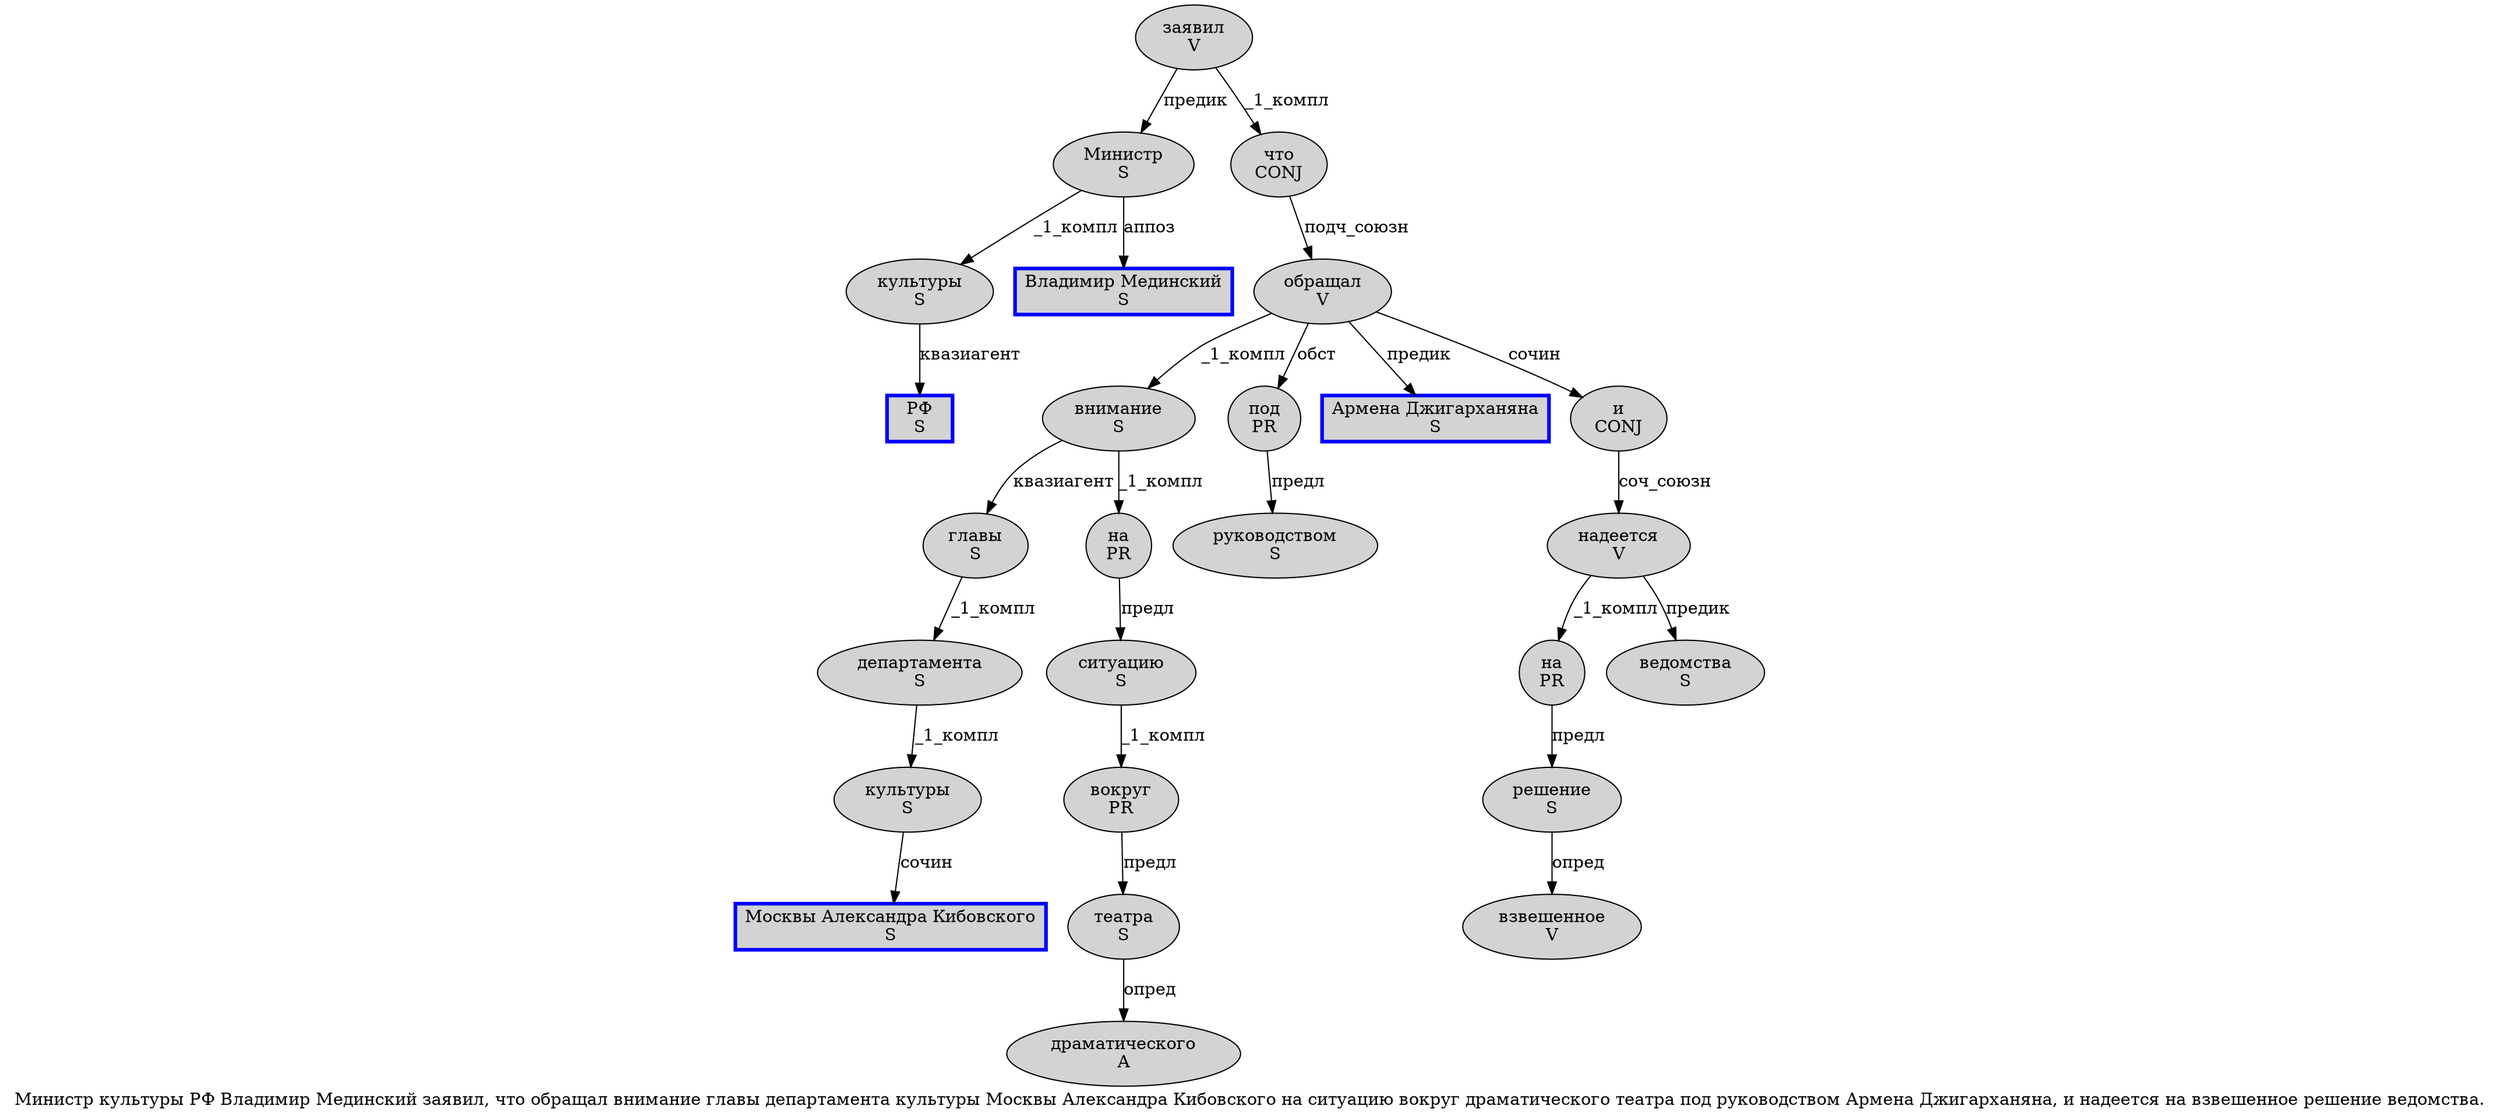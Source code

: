 digraph SENTENCE_0 {
	graph [label="Министр культуры РФ Владимир Мединский заявил, что обращал внимание главы департамента культуры Москвы Александра Кибовского на ситуацию вокруг драматического театра под руководством Армена Джигарханяна, и надеется на взвешенное решение ведомства."]
	node [style=filled]
		0 [label="Министр
S" color="" fillcolor=lightgray penwidth=1 shape=ellipse]
		1 [label="культуры
S" color="" fillcolor=lightgray penwidth=1 shape=ellipse]
		2 [label="РФ
S" color=blue fillcolor=lightgray penwidth=3 shape=box]
		3 [label="Владимир Мединский
S" color=blue fillcolor=lightgray penwidth=3 shape=box]
		4 [label="заявил
V" color="" fillcolor=lightgray penwidth=1 shape=ellipse]
		6 [label="что
CONJ" color="" fillcolor=lightgray penwidth=1 shape=ellipse]
		7 [label="обращал
V" color="" fillcolor=lightgray penwidth=1 shape=ellipse]
		8 [label="внимание
S" color="" fillcolor=lightgray penwidth=1 shape=ellipse]
		9 [label="главы
S" color="" fillcolor=lightgray penwidth=1 shape=ellipse]
		10 [label="департамента
S" color="" fillcolor=lightgray penwidth=1 shape=ellipse]
		11 [label="культуры
S" color="" fillcolor=lightgray penwidth=1 shape=ellipse]
		12 [label="Москвы Александра Кибовского
S" color=blue fillcolor=lightgray penwidth=3 shape=box]
		13 [label="на
PR" color="" fillcolor=lightgray penwidth=1 shape=ellipse]
		14 [label="ситуацию
S" color="" fillcolor=lightgray penwidth=1 shape=ellipse]
		15 [label="вокруг
PR" color="" fillcolor=lightgray penwidth=1 shape=ellipse]
		16 [label="драматического
A" color="" fillcolor=lightgray penwidth=1 shape=ellipse]
		17 [label="театра
S" color="" fillcolor=lightgray penwidth=1 shape=ellipse]
		18 [label="под
PR" color="" fillcolor=lightgray penwidth=1 shape=ellipse]
		19 [label="руководством
S" color="" fillcolor=lightgray penwidth=1 shape=ellipse]
		20 [label="Армена Джигарханяна
S" color=blue fillcolor=lightgray penwidth=3 shape=box]
		22 [label="и
CONJ" color="" fillcolor=lightgray penwidth=1 shape=ellipse]
		23 [label="надеется
V" color="" fillcolor=lightgray penwidth=1 shape=ellipse]
		24 [label="на
PR" color="" fillcolor=lightgray penwidth=1 shape=ellipse]
		25 [label="взвешенное
V" color="" fillcolor=lightgray penwidth=1 shape=ellipse]
		26 [label="решение
S" color="" fillcolor=lightgray penwidth=1 shape=ellipse]
		27 [label="ведомства
S" color="" fillcolor=lightgray penwidth=1 shape=ellipse]
			1 -> 2 [label="квазиагент"]
			10 -> 11 [label="_1_компл"]
			18 -> 19 [label="предл"]
			23 -> 24 [label="_1_компл"]
			23 -> 27 [label="предик"]
			13 -> 14 [label="предл"]
			17 -> 16 [label="опред"]
			26 -> 25 [label="опред"]
			4 -> 0 [label="предик"]
			4 -> 6 [label="_1_компл"]
			15 -> 17 [label="предл"]
			11 -> 12 [label="сочин"]
			22 -> 23 [label="соч_союзн"]
			6 -> 7 [label="подч_союзн"]
			7 -> 8 [label="_1_компл"]
			7 -> 18 [label="обст"]
			7 -> 20 [label="предик"]
			7 -> 22 [label="сочин"]
			0 -> 1 [label="_1_компл"]
			0 -> 3 [label="аппоз"]
			8 -> 9 [label="квазиагент"]
			8 -> 13 [label="_1_компл"]
			14 -> 15 [label="_1_компл"]
			9 -> 10 [label="_1_компл"]
			24 -> 26 [label="предл"]
}
